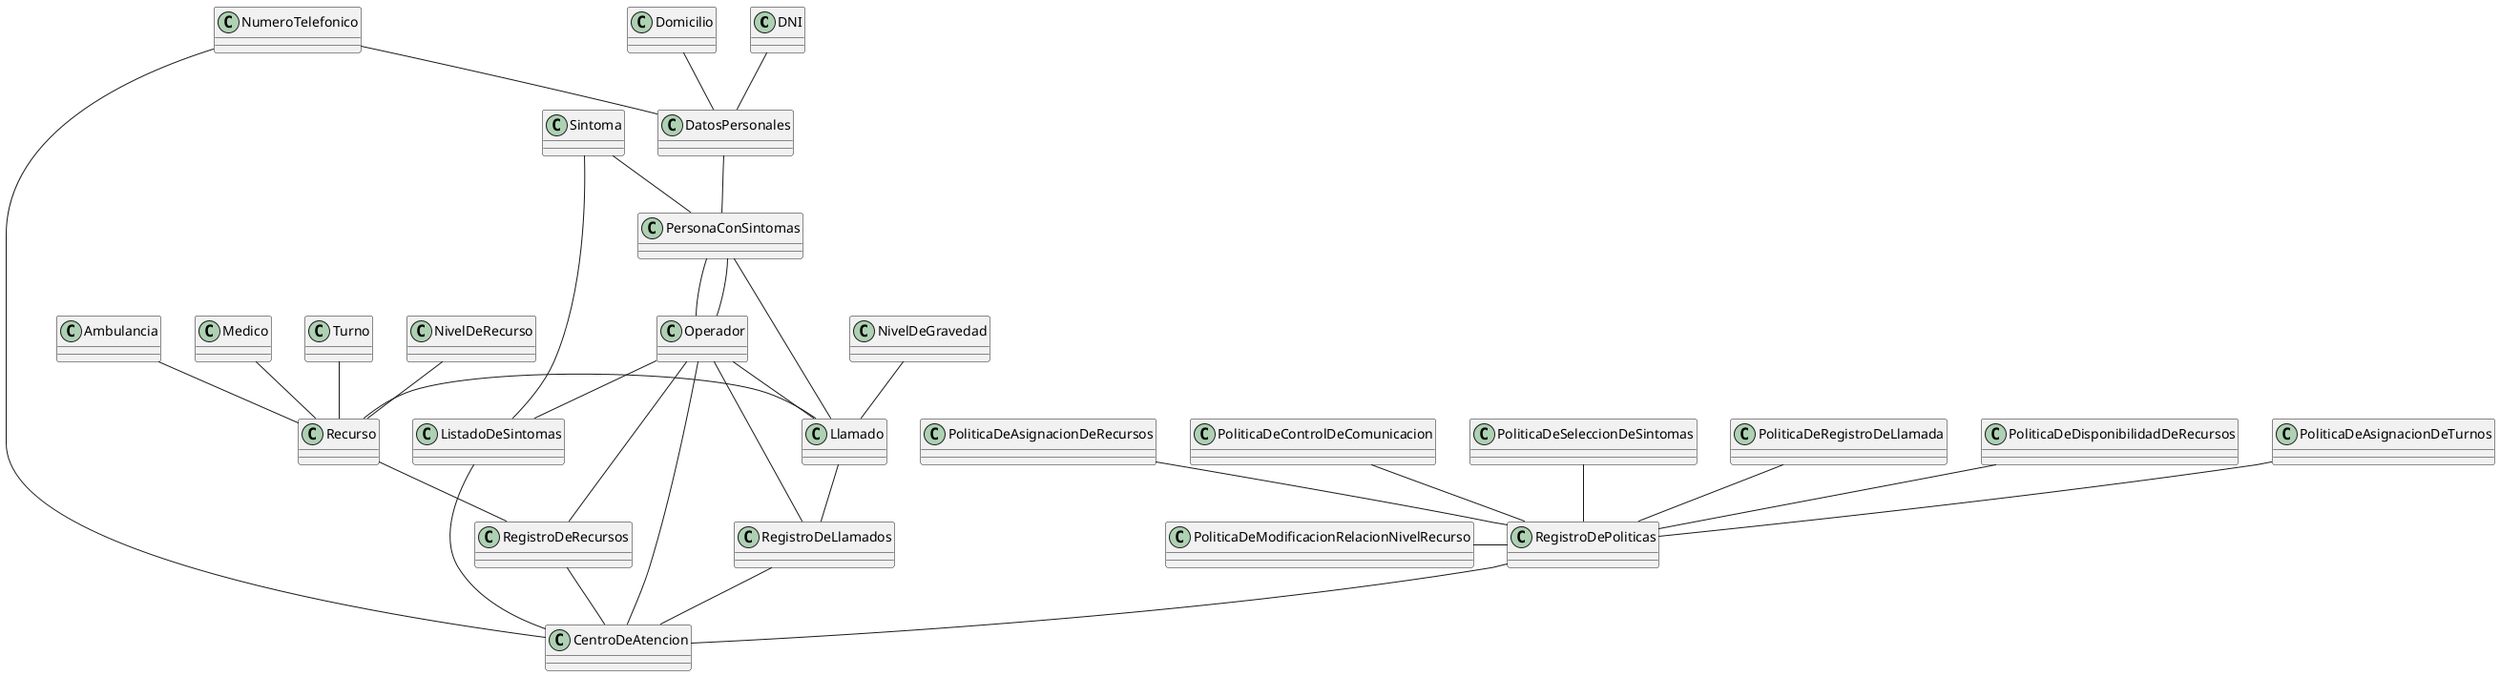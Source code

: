 @startuml

    DNI -- DatosPersonales
    Domicilio -- DatosPersonales
    NumeroTelefonico -- DatosPersonales
    DatosPersonales -- PersonaConSintomas
    NumeroTelefonico -- CentroDeAtencion

    RegistroDeLlamados -- CentroDeAtencion
    RegistroDeRecursos -- CentroDeAtencion
    RegistroDePoliticas -- CentroDeAtencion
    Sintoma -- PersonaConSintomas
    ListadoDeSintomas -- CentroDeAtencion
    Sintoma -- ListadoDeSintomas
    Llamado -- RegistroDeLlamados
    NivelDeRecurso -- Recurso
    Recurso -- RegistroDeRecursos
    Ambulancia -- Recurso
    Medico -- Recurso
    Turno -- Recurso
    Recurso - Llamado
    NivelDeGravedad -- Llamado
    Operador -- CentroDeAtencion
    Operador -- RegistroDeLlamados
    Operador -- ListadoDeSintomas
    Operador -- RegistroDeRecursos
    PersonaConSintomas -- Operador
    Operador -- PersonaConSintomas
    Operador -- Llamado
    PersonaConSintomas -- Llamado
    PoliticaDeModificacionRelacionNivelRecurso - RegistroDePoliticas
    PoliticaDeAsignacionDeTurnos -- RegistroDePoliticas
    PoliticaDeAsignacionDeRecursos -- RegistroDePoliticas
    PoliticaDeControlDeComunicacion -- RegistroDePoliticas
    PoliticaDeSeleccionDeSintomas -- RegistroDePoliticas
    PoliticaDeRegistroDeLlamada -- RegistroDePoliticas
    PoliticaDeDisponibilidadDeRecursos -- RegistroDePoliticas

@enduml

